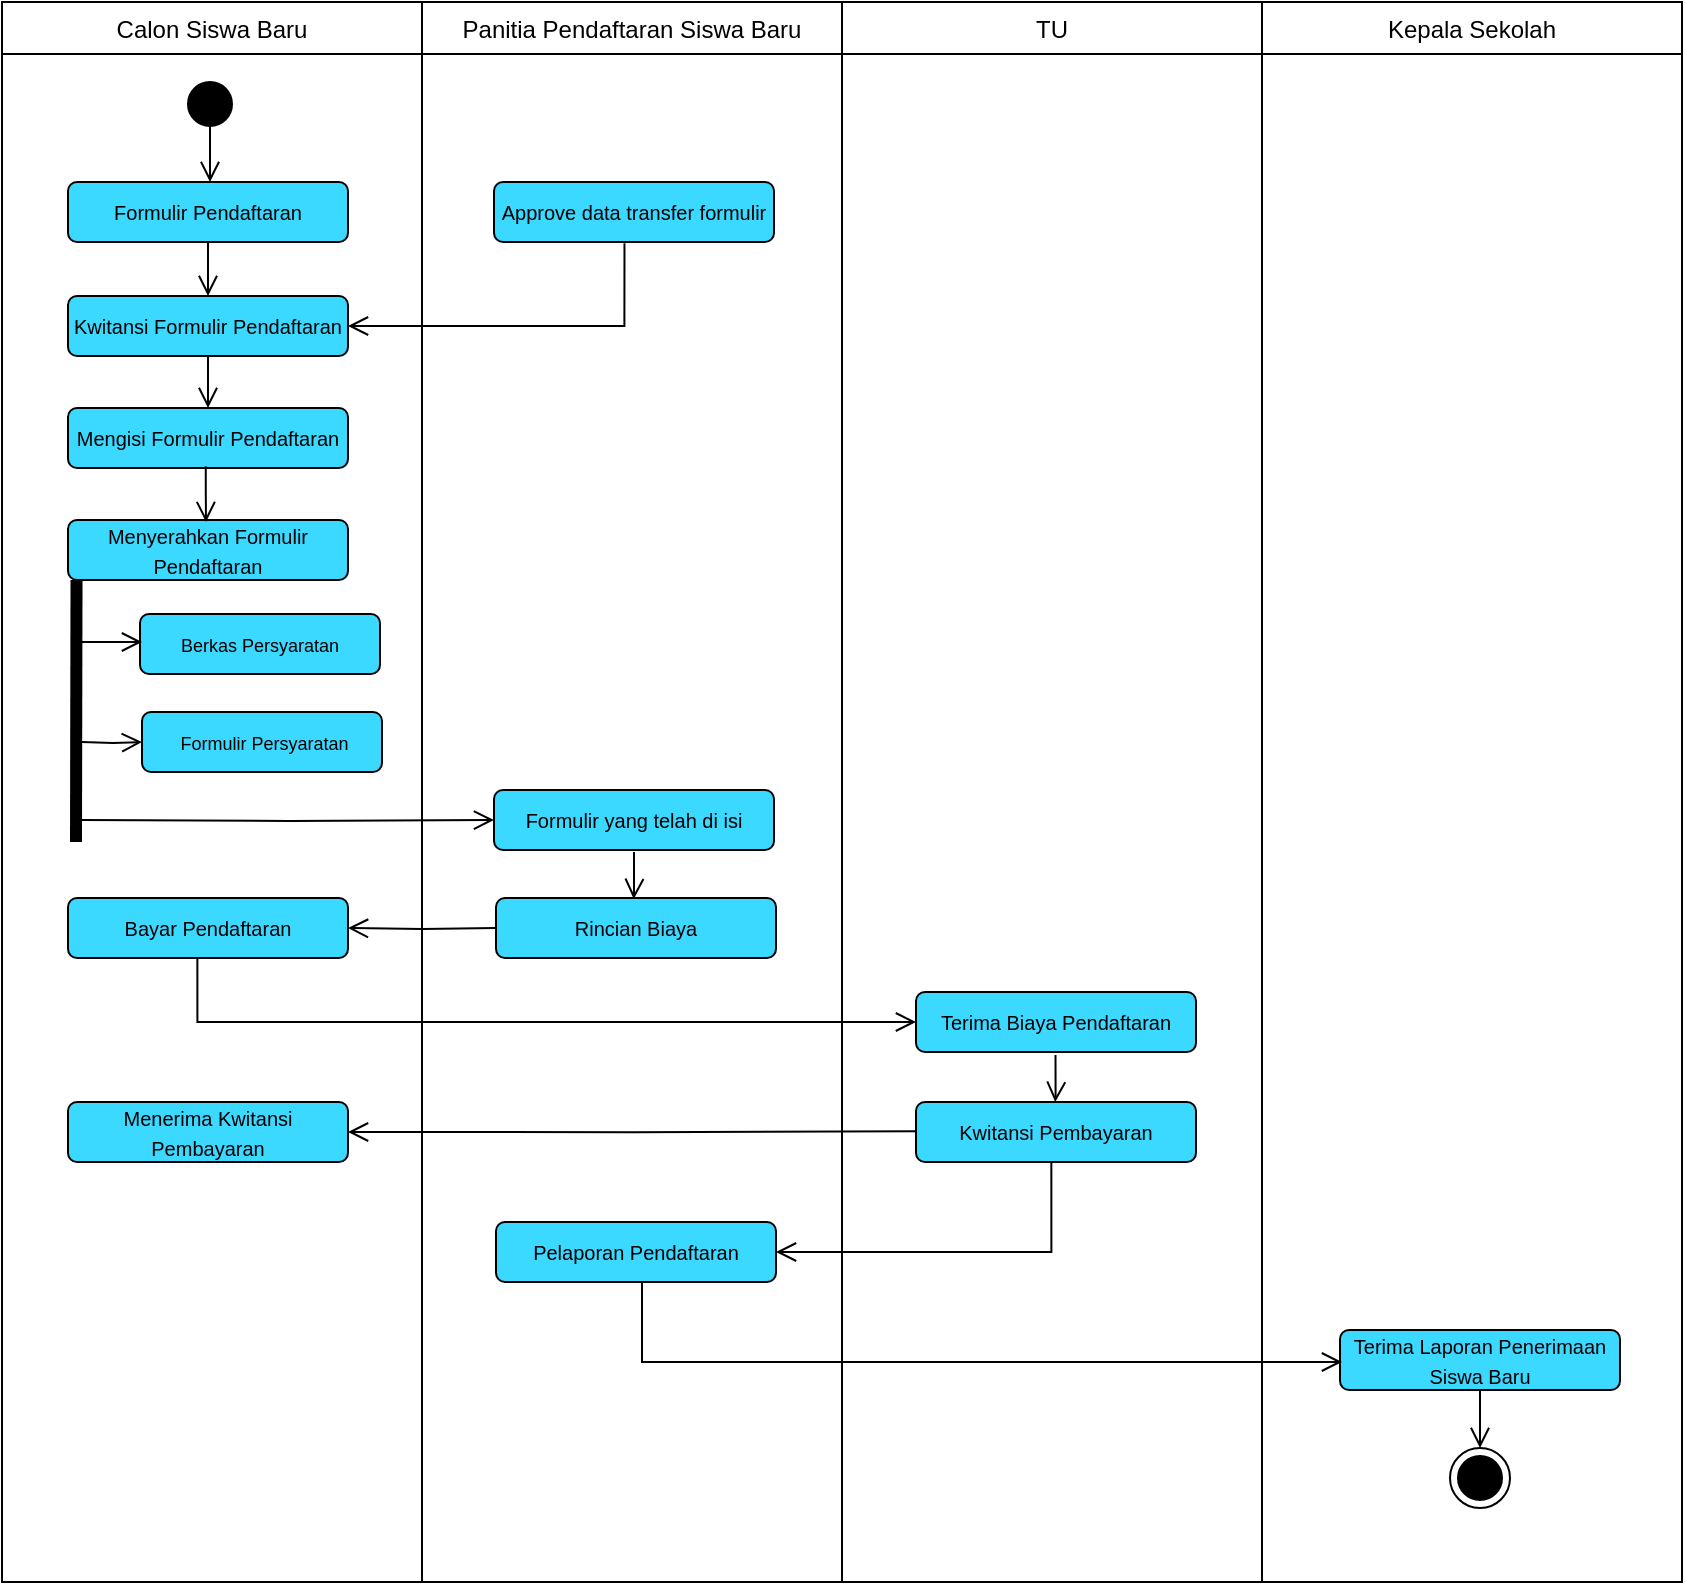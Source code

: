 <mxfile version="20.2.8" type="github">
  <diagram id="xVroO1jQjPh8oVm8jgWk" name="Page-1">
    <mxGraphModel dx="862" dy="457" grid="1" gridSize="10" guides="1" tooltips="1" connect="1" arrows="1" fold="1" page="1" pageScale="1" pageWidth="827" pageHeight="1169" math="0" shadow="0">
      <root>
        <mxCell id="0" />
        <mxCell id="1" parent="0" />
        <mxCell id="E0DK0_3eSJEz5i2E3txn-28" value="Calon Siswa Baru" style="swimlane;fontStyle=0;childLayout=stackLayout;horizontal=1;startSize=26;fillColor=none;horizontalStack=0;resizeParent=1;resizeParentMax=0;resizeLast=0;collapsible=1;marginBottom=0;" parent="1" vertex="1">
          <mxGeometry x="10" y="90" width="210" height="790" as="geometry" />
        </mxCell>
        <mxCell id="E0DK0_3eSJEz5i2E3txn-34" value="" style="ellipse;html=1;shape=startState;fillColor=#000000;strokeColor=#000000;" parent="1" vertex="1">
          <mxGeometry x="99" y="126" width="30" height="30" as="geometry" />
        </mxCell>
        <mxCell id="E0DK0_3eSJEz5i2E3txn-35" value="" style="edgeStyle=orthogonalEdgeStyle;html=1;verticalAlign=bottom;endArrow=open;endSize=8;strokeColor=#000000;rounded=0;" parent="1" edge="1">
          <mxGeometry relative="1" as="geometry">
            <mxPoint x="114" y="180" as="targetPoint" />
            <mxPoint x="114" y="144" as="sourcePoint" />
          </mxGeometry>
        </mxCell>
        <mxCell id="E0DK0_3eSJEz5i2E3txn-38" value="&lt;font style=&quot;font-size: 10px;&quot;&gt;Formulir Pendaftaran&lt;/font&gt;" style="rounded=1;whiteSpace=wrap;html=1;strokeColor=default;fillColor=#3BD8FF;gradientColor=none;" parent="1" vertex="1">
          <mxGeometry x="43" y="180" width="140" height="30" as="geometry" />
        </mxCell>
        <mxCell id="E0DK0_3eSJEz5i2E3txn-39" value="Panitia Pendaftaran Siswa Baru" style="swimlane;fontStyle=0;childLayout=stackLayout;horizontal=1;startSize=26;fillColor=none;horizontalStack=0;resizeParent=1;resizeParentMax=0;resizeLast=0;collapsible=1;marginBottom=0;" parent="1" vertex="1">
          <mxGeometry x="220" y="90" width="210" height="790" as="geometry" />
        </mxCell>
        <mxCell id="E0DK0_3eSJEz5i2E3txn-40" value="TU" style="swimlane;fontStyle=0;childLayout=stackLayout;horizontal=1;startSize=26;fillColor=none;horizontalStack=0;resizeParent=1;resizeParentMax=0;resizeLast=0;collapsible=1;marginBottom=0;" parent="1" vertex="1">
          <mxGeometry x="430" y="90" width="210" height="790" as="geometry" />
        </mxCell>
        <mxCell id="ZFv2jDJB9cj611ka-RVD-24" value="" style="edgeStyle=orthogonalEdgeStyle;html=1;verticalAlign=bottom;endArrow=open;endSize=8;strokeColor=#000000;rounded=0;entryX=1;entryY=0.5;entryDx=0;entryDy=0;" parent="E0DK0_3eSJEz5i2E3txn-40" target="E0DK0_3eSJEz5i2E3txn-71" edge="1">
          <mxGeometry relative="1" as="geometry">
            <mxPoint x="40" y="630" as="targetPoint" />
            <mxPoint x="104.67" y="580" as="sourcePoint" />
            <Array as="points">
              <mxPoint x="105" y="625" />
            </Array>
          </mxGeometry>
        </mxCell>
        <mxCell id="E0DK0_3eSJEz5i2E3txn-41" value="Kepala Sekolah" style="swimlane;fontStyle=0;childLayout=stackLayout;horizontal=1;startSize=26;fillColor=none;horizontalStack=0;resizeParent=1;resizeParentMax=0;resizeLast=0;collapsible=1;marginBottom=0;" parent="1" vertex="1">
          <mxGeometry x="640" y="90" width="210" height="790" as="geometry" />
        </mxCell>
        <mxCell id="E0DK0_3eSJEz5i2E3txn-42" value="&lt;font style=&quot;font-size: 10px;&quot;&gt;Kwitansi Formulir Pendaftaran&lt;/font&gt;" style="rounded=1;whiteSpace=wrap;html=1;strokeColor=default;fillColor=#3BD8FF;gradientColor=none;" parent="1" vertex="1">
          <mxGeometry x="43" y="237" width="140" height="30" as="geometry" />
        </mxCell>
        <mxCell id="E0DK0_3eSJEz5i2E3txn-46" value="" style="edgeStyle=orthogonalEdgeStyle;html=1;verticalAlign=bottom;endArrow=open;endSize=8;strokeColor=#000000;rounded=0;entryX=0.5;entryY=0;entryDx=0;entryDy=0;exitX=0.5;exitY=1;exitDx=0;exitDy=0;" parent="1" source="E0DK0_3eSJEz5i2E3txn-38" target="E0DK0_3eSJEz5i2E3txn-42" edge="1">
          <mxGeometry relative="1" as="geometry">
            <mxPoint x="124" y="190" as="targetPoint" />
            <mxPoint x="124" y="154" as="sourcePoint" />
          </mxGeometry>
        </mxCell>
        <mxCell id="E0DK0_3eSJEz5i2E3txn-47" value="&lt;font style=&quot;font-size: 10px;&quot;&gt;Approve data transfer formulir&lt;/font&gt;" style="rounded=1;whiteSpace=wrap;html=1;strokeColor=default;fillColor=#3BD8FF;gradientColor=none;" parent="1" vertex="1">
          <mxGeometry x="256" y="180" width="140" height="30" as="geometry" />
        </mxCell>
        <mxCell id="E0DK0_3eSJEz5i2E3txn-50" value="&lt;font style=&quot;font-size: 10px;&quot;&gt;Mengisi Formulir Pendaftaran&lt;/font&gt;" style="rounded=1;whiteSpace=wrap;html=1;strokeColor=default;fillColor=#3BD8FF;gradientColor=none;" parent="1" vertex="1">
          <mxGeometry x="43" y="293" width="140" height="30" as="geometry" />
        </mxCell>
        <mxCell id="E0DK0_3eSJEz5i2E3txn-51" value="" style="edgeStyle=orthogonalEdgeStyle;html=1;verticalAlign=bottom;endArrow=open;endSize=8;strokeColor=#000000;rounded=0;entryX=1;entryY=0.5;entryDx=0;entryDy=0;exitX=0.466;exitY=1.02;exitDx=0;exitDy=0;exitPerimeter=0;" parent="1" source="E0DK0_3eSJEz5i2E3txn-47" target="E0DK0_3eSJEz5i2E3txn-42" edge="1">
          <mxGeometry relative="1" as="geometry">
            <mxPoint x="266" y="262" as="targetPoint" />
            <mxPoint x="193" y="262" as="sourcePoint" />
          </mxGeometry>
        </mxCell>
        <mxCell id="E0DK0_3eSJEz5i2E3txn-52" value="&lt;font style=&quot;font-size: 10px;&quot;&gt;Menyerahkan Formulir Pendaftaran&lt;/font&gt;" style="rounded=1;whiteSpace=wrap;html=1;strokeColor=default;fillColor=#3BD8FF;gradientColor=none;" parent="1" vertex="1">
          <mxGeometry x="43" y="349" width="140" height="30" as="geometry" />
        </mxCell>
        <mxCell id="E0DK0_3eSJEz5i2E3txn-54" value="" style="edgeStyle=orthogonalEdgeStyle;html=1;verticalAlign=bottom;endArrow=open;endSize=8;strokeColor=#000000;rounded=0;exitX=0.492;exitY=0.972;exitDx=0;exitDy=0;exitPerimeter=0;" parent="1" source="E0DK0_3eSJEz5i2E3txn-50" edge="1">
          <mxGeometry relative="1" as="geometry">
            <mxPoint x="112" y="350" as="targetPoint" />
            <mxPoint x="112" y="320" as="sourcePoint" />
            <Array as="points" />
          </mxGeometry>
        </mxCell>
        <mxCell id="E0DK0_3eSJEz5i2E3txn-58" value="&lt;font style=&quot;font-size: 10px;&quot;&gt;Formulir yang telah di isi&lt;/font&gt;" style="rounded=1;whiteSpace=wrap;html=1;strokeColor=default;fillColor=#3BD8FF;gradientColor=none;" parent="1" vertex="1">
          <mxGeometry x="256" y="484" width="140" height="30" as="geometry" />
        </mxCell>
        <mxCell id="E0DK0_3eSJEz5i2E3txn-60" value="&lt;font style=&quot;font-size: 10px;&quot;&gt;Rincian Biaya&lt;/font&gt;" style="rounded=1;whiteSpace=wrap;html=1;strokeColor=default;fillColor=#3BD8FF;gradientColor=none;" parent="1" vertex="1">
          <mxGeometry x="257" y="538" width="140" height="30" as="geometry" />
        </mxCell>
        <mxCell id="E0DK0_3eSJEz5i2E3txn-61" value="" style="edgeStyle=orthogonalEdgeStyle;html=1;verticalAlign=bottom;endArrow=open;endSize=8;strokeColor=#000000;rounded=0;entryX=0.492;entryY=0.017;entryDx=0;entryDy=0;entryPerimeter=0;" parent="1" target="E0DK0_3eSJEz5i2E3txn-60" edge="1">
          <mxGeometry relative="1" as="geometry">
            <mxPoint x="326" y="535" as="targetPoint" />
            <mxPoint x="326" y="515" as="sourcePoint" />
            <Array as="points">
              <mxPoint x="326" y="535" />
            </Array>
          </mxGeometry>
        </mxCell>
        <mxCell id="E0DK0_3eSJEz5i2E3txn-62" value="&lt;font size=&quot;1&quot;&gt;Bayar Pendaftaran&lt;/font&gt;" style="rounded=1;whiteSpace=wrap;html=1;strokeColor=default;fillColor=#3BD8FF;gradientColor=none;" parent="1" vertex="1">
          <mxGeometry x="43" y="538" width="140" height="30" as="geometry" />
        </mxCell>
        <mxCell id="E0DK0_3eSJEz5i2E3txn-64" value="&lt;font size=&quot;1&quot;&gt;Terima Biaya Pendaftaran&lt;/font&gt;" style="rounded=1;whiteSpace=wrap;html=1;strokeColor=default;fillColor=#3BD8FF;gradientColor=none;" parent="1" vertex="1">
          <mxGeometry x="467" y="585" width="140" height="30" as="geometry" />
        </mxCell>
        <mxCell id="E0DK0_3eSJEz5i2E3txn-66" value="&lt;font size=&quot;1&quot;&gt;Kwitansi Pembayaran&lt;/font&gt;" style="rounded=1;whiteSpace=wrap;html=1;strokeColor=default;fillColor=#3BD8FF;gradientColor=none;" parent="1" vertex="1">
          <mxGeometry x="467" y="640" width="140" height="30" as="geometry" />
        </mxCell>
        <mxCell id="E0DK0_3eSJEz5i2E3txn-67" value="&lt;font size=&quot;1&quot;&gt;Menerima Kwitansi Pembayaran&lt;/font&gt;" style="rounded=1;whiteSpace=wrap;html=1;strokeColor=default;fillColor=#3BD8FF;gradientColor=none;" parent="1" vertex="1">
          <mxGeometry x="43" y="640" width="140" height="30" as="geometry" />
        </mxCell>
        <mxCell id="E0DK0_3eSJEz5i2E3txn-71" value="&lt;font style=&quot;font-size: 10px;&quot;&gt;Pelaporan Pendaftaran&lt;/font&gt;" style="rounded=1;whiteSpace=wrap;html=1;strokeColor=default;fillColor=#3BD8FF;gradientColor=none;" parent="1" vertex="1">
          <mxGeometry x="257" y="700" width="140" height="30" as="geometry" />
        </mxCell>
        <mxCell id="E0DK0_3eSJEz5i2E3txn-75" value="&lt;font style=&quot;font-size: 10px;&quot;&gt;Terima Laporan Penerimaan Siswa Baru&lt;/font&gt;" style="rounded=1;whiteSpace=wrap;html=1;strokeColor=default;fillColor=#3BD8FF;gradientColor=none;" parent="1" vertex="1">
          <mxGeometry x="679" y="754" width="140" height="30" as="geometry" />
        </mxCell>
        <mxCell id="E0DK0_3eSJEz5i2E3txn-77" value="" style="ellipse;html=1;shape=endState;fillColor=#000000;strokeColor=#000000;fontSize=10;" parent="1" vertex="1">
          <mxGeometry x="734" y="813" width="30" height="30" as="geometry" />
        </mxCell>
        <mxCell id="E0DK0_3eSJEz5i2E3txn-78" value="" style="edgeStyle=orthogonalEdgeStyle;html=1;verticalAlign=bottom;endArrow=open;endSize=8;strokeColor=#000000;rounded=0;entryX=0.5;entryY=0;entryDx=0;entryDy=0;exitX=0.5;exitY=1;exitDx=0;exitDy=0;" parent="1" source="E0DK0_3eSJEz5i2E3txn-75" target="E0DK0_3eSJEz5i2E3txn-77" edge="1">
          <mxGeometry relative="1" as="geometry">
            <mxPoint x="335.88" y="563.51" as="targetPoint" />
            <mxPoint x="336" y="540" as="sourcePoint" />
            <Array as="points">
              <mxPoint x="749" y="800" />
              <mxPoint x="749" y="800" />
            </Array>
          </mxGeometry>
        </mxCell>
        <mxCell id="7lI8H7baAOHGcJzdL-B0-1" value="" style="edgeStyle=orthogonalEdgeStyle;html=1;verticalAlign=bottom;endArrow=open;endSize=8;strokeColor=#000000;rounded=0;entryX=0.5;entryY=0;entryDx=0;entryDy=0;exitX=0.5;exitY=1;exitDx=0;exitDy=0;" parent="1" source="E0DK0_3eSJEz5i2E3txn-42" target="E0DK0_3eSJEz5i2E3txn-50" edge="1">
          <mxGeometry relative="1" as="geometry">
            <mxPoint x="123" y="247" as="targetPoint" />
            <mxPoint x="110" y="270" as="sourcePoint" />
          </mxGeometry>
        </mxCell>
        <mxCell id="ZFv2jDJB9cj611ka-RVD-1" value="" style="endArrow=none;html=1;rounded=0;strokeWidth=6;" parent="1" edge="1">
          <mxGeometry width="50" height="50" relative="1" as="geometry">
            <mxPoint x="47" y="510" as="sourcePoint" />
            <mxPoint x="47.26" y="379" as="targetPoint" />
          </mxGeometry>
        </mxCell>
        <mxCell id="ZFv2jDJB9cj611ka-RVD-2" value="&lt;font style=&quot;font-size: 9px;&quot;&gt;Berkas Persyaratan&lt;/font&gt;" style="rounded=1;whiteSpace=wrap;html=1;strokeColor=default;fillColor=#3BD8FF;gradientColor=none;" parent="1" vertex="1">
          <mxGeometry x="79" y="396" width="120" height="30" as="geometry" />
        </mxCell>
        <mxCell id="ZFv2jDJB9cj611ka-RVD-3" value="&lt;font style=&quot;font-size: 9px;&quot;&gt;&amp;nbsp;Formulir Persyaratan&lt;/font&gt;" style="rounded=1;whiteSpace=wrap;html=1;strokeColor=default;fillColor=#3BD8FF;gradientColor=none;" parent="1" vertex="1">
          <mxGeometry x="80" y="445" width="120" height="30" as="geometry" />
        </mxCell>
        <mxCell id="ZFv2jDJB9cj611ka-RVD-5" value="" style="edgeStyle=orthogonalEdgeStyle;html=1;verticalAlign=bottom;endArrow=open;endSize=8;strokeColor=#000000;rounded=0;" parent="1" edge="1">
          <mxGeometry relative="1" as="geometry">
            <mxPoint x="80" y="410" as="targetPoint" />
            <mxPoint x="50" y="410" as="sourcePoint" />
            <Array as="points" />
          </mxGeometry>
        </mxCell>
        <mxCell id="ZFv2jDJB9cj611ka-RVD-6" value="" style="edgeStyle=orthogonalEdgeStyle;html=1;verticalAlign=bottom;endArrow=open;endSize=8;strokeColor=#000000;rounded=0;entryX=0;entryY=0.5;entryDx=0;entryDy=0;" parent="1" target="ZFv2jDJB9cj611ka-RVD-3" edge="1">
          <mxGeometry relative="1" as="geometry">
            <mxPoint x="122" y="360" as="targetPoint" />
            <mxPoint x="50" y="460" as="sourcePoint" />
            <Array as="points" />
          </mxGeometry>
        </mxCell>
        <mxCell id="ZFv2jDJB9cj611ka-RVD-13" value="" style="edgeStyle=orthogonalEdgeStyle;html=1;verticalAlign=bottom;endArrow=open;endSize=8;strokeColor=#000000;rounded=0;entryX=0;entryY=0.5;entryDx=0;entryDy=0;" parent="1" target="E0DK0_3eSJEz5i2E3txn-58" edge="1">
          <mxGeometry relative="1" as="geometry">
            <mxPoint x="90" y="470" as="targetPoint" />
            <mxPoint x="50" y="499" as="sourcePoint" />
            <Array as="points" />
          </mxGeometry>
        </mxCell>
        <mxCell id="ZFv2jDJB9cj611ka-RVD-16" value="" style="edgeStyle=orthogonalEdgeStyle;html=1;verticalAlign=bottom;endArrow=open;endSize=8;strokeColor=#000000;rounded=0;entryX=1;entryY=0.5;entryDx=0;entryDy=0;" parent="1" target="E0DK0_3eSJEz5i2E3txn-62" edge="1">
          <mxGeometry relative="1" as="geometry">
            <mxPoint x="193" y="262" as="targetPoint" />
            <mxPoint x="257" y="553" as="sourcePoint" />
          </mxGeometry>
        </mxCell>
        <mxCell id="ZFv2jDJB9cj611ka-RVD-18" value="" style="edgeStyle=orthogonalEdgeStyle;html=1;verticalAlign=bottom;endArrow=open;endSize=8;strokeColor=#000000;rounded=0;entryX=0;entryY=0.5;entryDx=0;entryDy=0;exitX=0.462;exitY=1.014;exitDx=0;exitDy=0;exitPerimeter=0;" parent="1" source="E0DK0_3eSJEz5i2E3txn-62" target="E0DK0_3eSJEz5i2E3txn-64" edge="1">
          <mxGeometry relative="1" as="geometry">
            <mxPoint x="193" y="563" as="targetPoint" />
            <mxPoint x="267" y="563" as="sourcePoint" />
          </mxGeometry>
        </mxCell>
        <mxCell id="ZFv2jDJB9cj611ka-RVD-19" value="" style="edgeStyle=orthogonalEdgeStyle;html=1;verticalAlign=bottom;endArrow=open;endSize=8;strokeColor=#000000;rounded=0;entryX=0.492;entryY=0.017;entryDx=0;entryDy=0;entryPerimeter=0;" parent="1" edge="1">
          <mxGeometry relative="1" as="geometry">
            <mxPoint x="536.63" y="640" as="targetPoint" />
            <mxPoint x="536.75" y="616.49" as="sourcePoint" />
            <Array as="points">
              <mxPoint x="536.75" y="636.49" />
            </Array>
          </mxGeometry>
        </mxCell>
        <mxCell id="ZFv2jDJB9cj611ka-RVD-20" value="" style="edgeStyle=orthogonalEdgeStyle;html=1;verticalAlign=bottom;endArrow=open;endSize=8;strokeColor=#000000;rounded=0;entryX=1;entryY=0.5;entryDx=0;entryDy=0;" parent="1" target="E0DK0_3eSJEz5i2E3txn-67" edge="1">
          <mxGeometry relative="1" as="geometry">
            <mxPoint x="393" y="654.63" as="targetPoint" />
            <mxPoint x="467" y="654.63" as="sourcePoint" />
          </mxGeometry>
        </mxCell>
        <mxCell id="ZFv2jDJB9cj611ka-RVD-21" value="" style="edgeStyle=orthogonalEdgeStyle;html=1;verticalAlign=bottom;endArrow=open;endSize=8;strokeColor=#000000;rounded=0;" parent="1" edge="1">
          <mxGeometry relative="1" as="geometry">
            <mxPoint x="680" y="770" as="targetPoint" />
            <mxPoint x="345.75" y="730" as="sourcePoint" />
            <Array as="points">
              <mxPoint x="330" y="730" />
              <mxPoint x="330" y="770" />
            </Array>
          </mxGeometry>
        </mxCell>
      </root>
    </mxGraphModel>
  </diagram>
</mxfile>
